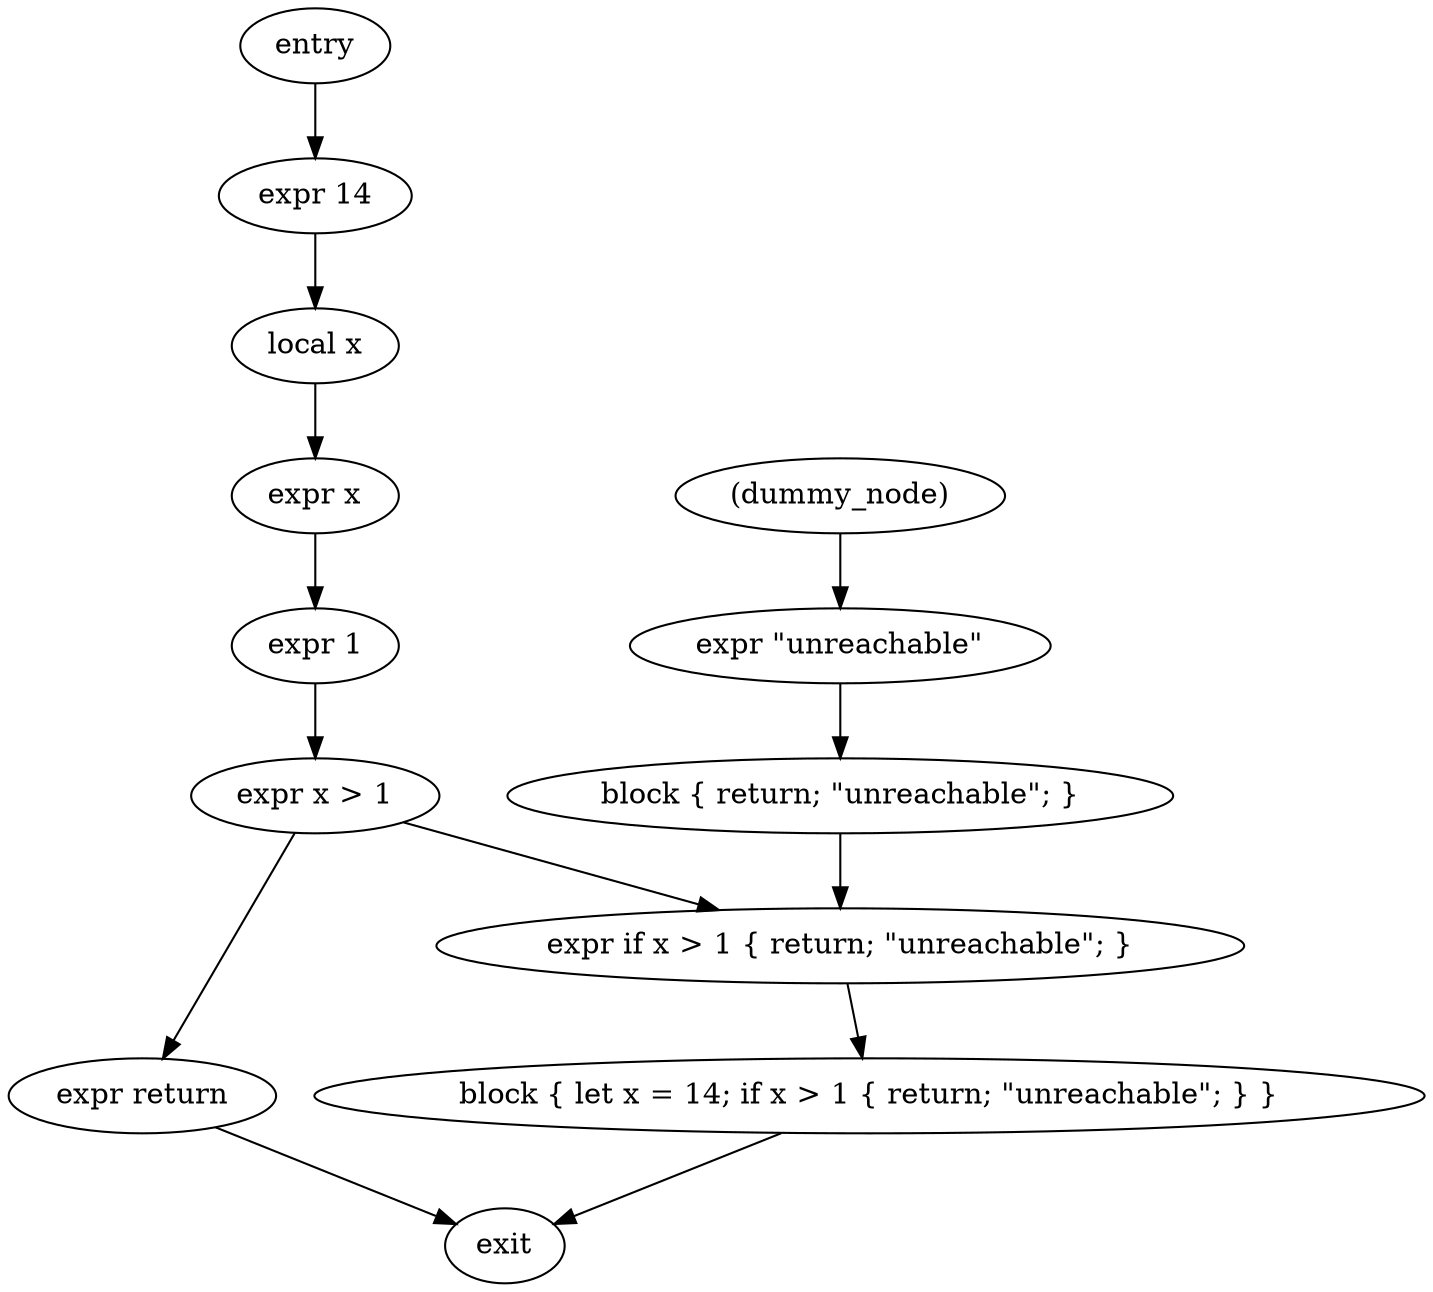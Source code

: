digraph block {
    N0[label="entry"];
    N1[label="exit"];
    N2[label="expr 14"];
    N3[label="local x"];
    N4[label="expr x"];
    N5[label="expr 1"];
    N6[label="expr x > 1"];
    N7[label="expr return"];
    N8[label="(dummy_node)"];
    N9[label="expr \"unreachable\""];
    N10[label="block { return; \"unreachable\"; }"];
    N11[label="expr if x > 1 { return; \"unreachable\"; }"];
    N12[label="block { let x = 14; if x > 1 { return; \"unreachable\"; } }"];
    N0 -> N2;
    N2 -> N3;
    N3 -> N4;
    N4 -> N5;
    N5 -> N6;
    N6 -> N7;
    N7 -> N1;
    N8 -> N9;
    N9 -> N10;
    N6 -> N11;
    N10 -> N11;
    N11 -> N12;
    N12 -> N1;
}
